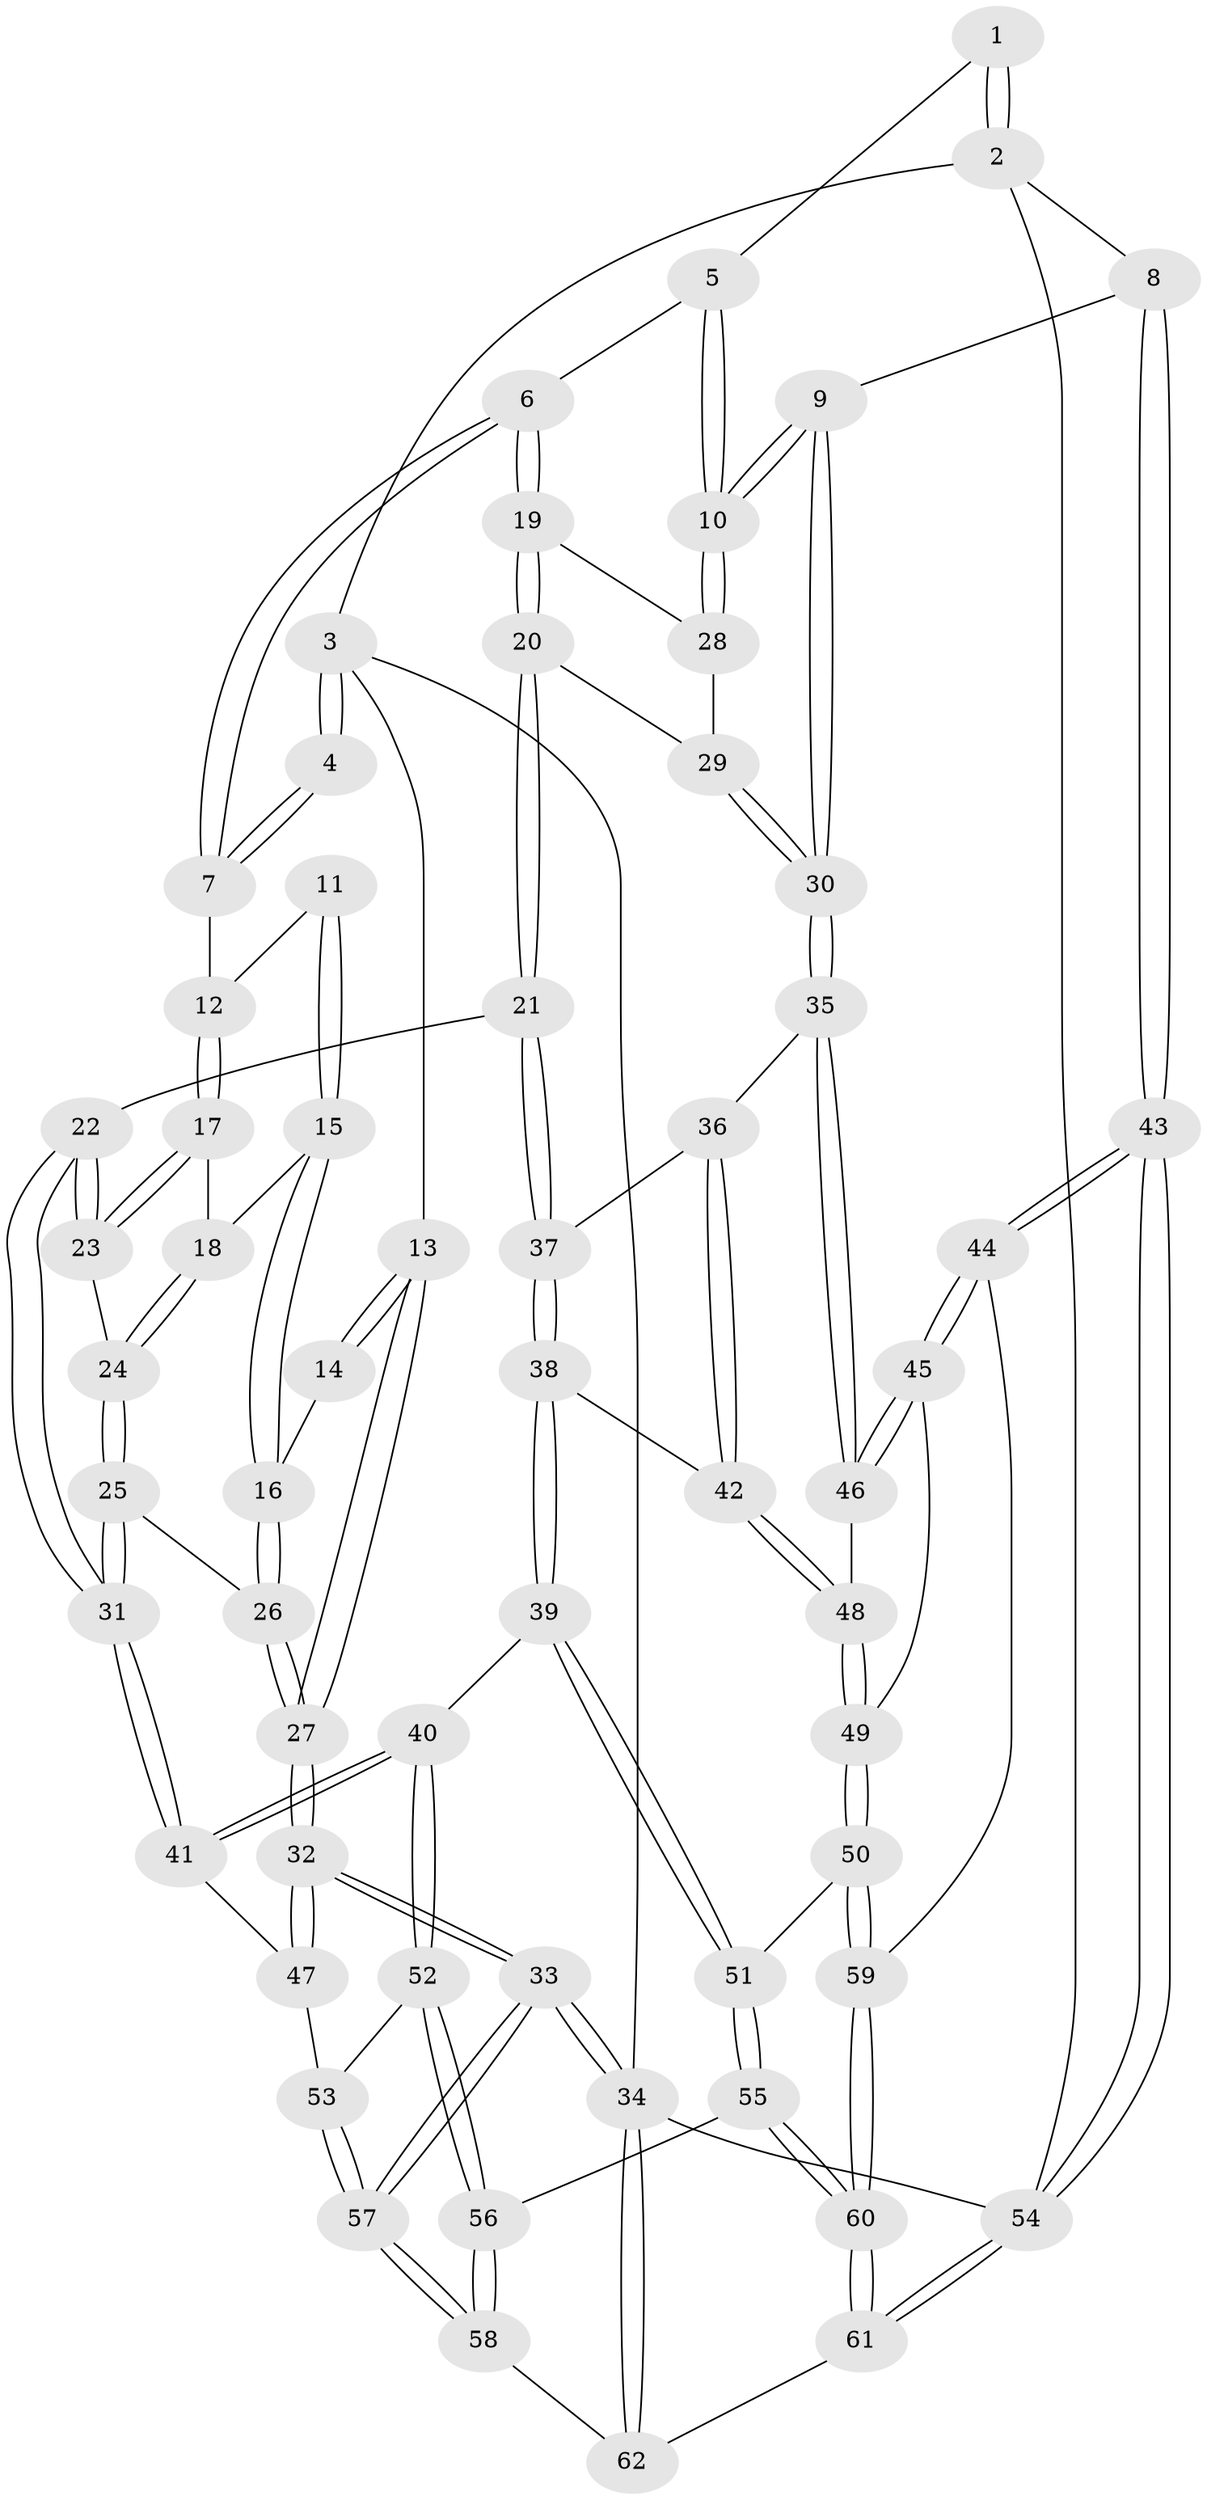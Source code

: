 // coarse degree distribution, {3: 0.45161290322580644, 5: 0.12903225806451613, 4: 0.1935483870967742, 2: 0.1935483870967742, 6: 0.03225806451612903}
// Generated by graph-tools (version 1.1) at 2025/54/03/04/25 22:54:37]
// undirected, 62 vertices, 152 edges
graph export_dot {
  node [color=gray90,style=filled];
  1 [pos="+0.6755281982301431+0"];
  2 [pos="+1+0"];
  3 [pos="+0+0"];
  4 [pos="+0.35049657678197826+0"];
  5 [pos="+0.6424461507546315+0.0905705156598483"];
  6 [pos="+0.46638638810420197+0.19106682693579227"];
  7 [pos="+0.3487094286016447+0.0999403527506691"];
  8 [pos="+1+0.23718461194380056"];
  9 [pos="+0.8920923745604471+0.3046960297609551"];
  10 [pos="+0.8648256312508403+0.28440075016245225"];
  11 [pos="+0.06653919011105774+0.08508822334986173"];
  12 [pos="+0.3382152159748446+0.10496321049839812"];
  13 [pos="+0+0"];
  14 [pos="+0+0.05996331033134754"];
  15 [pos="+0.19433499480984037+0.232406867961253"];
  16 [pos="+0.09602149074431506+0.27811183081709767"];
  17 [pos="+0.25448775255539563+0.21092744432021585"];
  18 [pos="+0.19584348531031687+0.23271393922811648"];
  19 [pos="+0.4666426676772532+0.19581568380374012"];
  20 [pos="+0.4545055952176618+0.33934328240253486"];
  21 [pos="+0.43834705327169+0.3852796839830639"];
  22 [pos="+0.33310384224790357+0.3685647796195859"];
  23 [pos="+0.28626813974376497+0.31413862900179024"];
  24 [pos="+0.20004672836030166+0.3096681080652164"];
  25 [pos="+0.11754416786414558+0.445945227185594"];
  26 [pos="+0.0649355680895632+0.4157899065583416"];
  27 [pos="+0+0.39298163561636823"];
  28 [pos="+0.6085973133301704+0.2646040965754816"];
  29 [pos="+0.6240006125911293+0.3273678256987173"];
  30 [pos="+0.8481635503601949+0.3582152298695589"];
  31 [pos="+0.1229988861457495+0.4513035128762425"];
  32 [pos="+0+0.6376035332704911"];
  33 [pos="+0+1"];
  34 [pos="+0+1"];
  35 [pos="+0.8205927286220552+0.40776287811707396"];
  36 [pos="+0.6833916805081063+0.42824116416909297"];
  37 [pos="+0.44603518530870734+0.4121781088944558"];
  38 [pos="+0.44396925979111185+0.4545072618910581"];
  39 [pos="+0.3217686932108117+0.6044791011111745"];
  40 [pos="+0.2402776250500665+0.6296264630187165"];
  41 [pos="+0.15195639421465018+0.5303106595538578"];
  42 [pos="+0.5493083257036689+0.5587085469907372"];
  43 [pos="+1+0.9601942206231032"];
  44 [pos="+0.8988052619743334+0.765046211181413"];
  45 [pos="+0.8335240659837994+0.6992446738905796"];
  46 [pos="+0.8100520805468091+0.46780064186078757"];
  47 [pos="+0.005468221087093465+0.6301203997326088"];
  48 [pos="+0.5726948521800561+0.5941779433689744"];
  49 [pos="+0.5846213251880216+0.7205341616214205"];
  50 [pos="+0.5650778345037584+0.7413477244260422"];
  51 [pos="+0.4826527274295822+0.7271662387013682"];
  52 [pos="+0.21075553098451807+0.7265025990050435"];
  53 [pos="+0.10649622066086833+0.759886719689009"];
  54 [pos="+1+1"];
  55 [pos="+0.2999684722079066+0.8601138732162386"];
  56 [pos="+0.28183424513686745+0.8578057304334539"];
  57 [pos="+0+1"];
  58 [pos="+0.2612411266428749+0.8919060041676707"];
  59 [pos="+0.5652447374740368+0.991465764189601"];
  60 [pos="+0.5594592353649698+1"];
  61 [pos="+0.5857267933442705+1"];
  62 [pos="+0.2529715000314773+1"];
  1 -- 2;
  1 -- 2;
  1 -- 5;
  2 -- 3;
  2 -- 8;
  2 -- 54;
  3 -- 4;
  3 -- 4;
  3 -- 13;
  3 -- 34;
  4 -- 7;
  4 -- 7;
  5 -- 6;
  5 -- 10;
  5 -- 10;
  6 -- 7;
  6 -- 7;
  6 -- 19;
  6 -- 19;
  7 -- 12;
  8 -- 9;
  8 -- 43;
  8 -- 43;
  9 -- 10;
  9 -- 10;
  9 -- 30;
  9 -- 30;
  10 -- 28;
  10 -- 28;
  11 -- 12;
  11 -- 15;
  11 -- 15;
  12 -- 17;
  12 -- 17;
  13 -- 14;
  13 -- 14;
  13 -- 27;
  13 -- 27;
  14 -- 16;
  15 -- 16;
  15 -- 16;
  15 -- 18;
  16 -- 26;
  16 -- 26;
  17 -- 18;
  17 -- 23;
  17 -- 23;
  18 -- 24;
  18 -- 24;
  19 -- 20;
  19 -- 20;
  19 -- 28;
  20 -- 21;
  20 -- 21;
  20 -- 29;
  21 -- 22;
  21 -- 37;
  21 -- 37;
  22 -- 23;
  22 -- 23;
  22 -- 31;
  22 -- 31;
  23 -- 24;
  24 -- 25;
  24 -- 25;
  25 -- 26;
  25 -- 31;
  25 -- 31;
  26 -- 27;
  26 -- 27;
  27 -- 32;
  27 -- 32;
  28 -- 29;
  29 -- 30;
  29 -- 30;
  30 -- 35;
  30 -- 35;
  31 -- 41;
  31 -- 41;
  32 -- 33;
  32 -- 33;
  32 -- 47;
  32 -- 47;
  33 -- 34;
  33 -- 34;
  33 -- 57;
  33 -- 57;
  34 -- 62;
  34 -- 62;
  34 -- 54;
  35 -- 36;
  35 -- 46;
  35 -- 46;
  36 -- 37;
  36 -- 42;
  36 -- 42;
  37 -- 38;
  37 -- 38;
  38 -- 39;
  38 -- 39;
  38 -- 42;
  39 -- 40;
  39 -- 51;
  39 -- 51;
  40 -- 41;
  40 -- 41;
  40 -- 52;
  40 -- 52;
  41 -- 47;
  42 -- 48;
  42 -- 48;
  43 -- 44;
  43 -- 44;
  43 -- 54;
  43 -- 54;
  44 -- 45;
  44 -- 45;
  44 -- 59;
  45 -- 46;
  45 -- 46;
  45 -- 49;
  46 -- 48;
  47 -- 53;
  48 -- 49;
  48 -- 49;
  49 -- 50;
  49 -- 50;
  50 -- 51;
  50 -- 59;
  50 -- 59;
  51 -- 55;
  51 -- 55;
  52 -- 53;
  52 -- 56;
  52 -- 56;
  53 -- 57;
  53 -- 57;
  54 -- 61;
  54 -- 61;
  55 -- 56;
  55 -- 60;
  55 -- 60;
  56 -- 58;
  56 -- 58;
  57 -- 58;
  57 -- 58;
  58 -- 62;
  59 -- 60;
  59 -- 60;
  60 -- 61;
  60 -- 61;
  61 -- 62;
}
